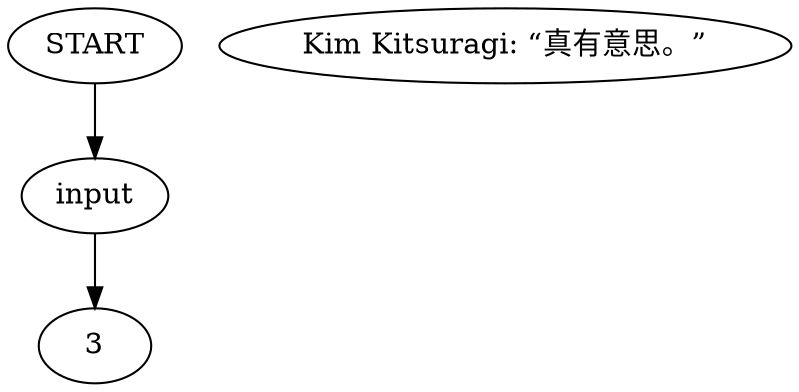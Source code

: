 # YARD / KIM SHACK barks
# IF we ever get Kim Barks working, whoop-dee-doy!
# ==================================================
digraph G {
	  0 [label="START"];
	  1 [label="input"];
	  2 [label="Kim Kitsuragi: “真有意思。”"];
	  0 -> 1
	  1 -> 3
}

